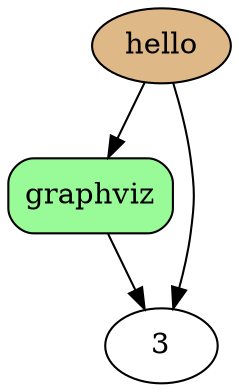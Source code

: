 digraph g{
  1 -> 2 -> 3;
  1 -> 3;
  1 [label="hello",shape=ellipse,fillcolor="burlywood",style="filled"];
  2 [label="graphviz",shape=box,fillcolor="palegreen",style="filled,rounded"];
}

